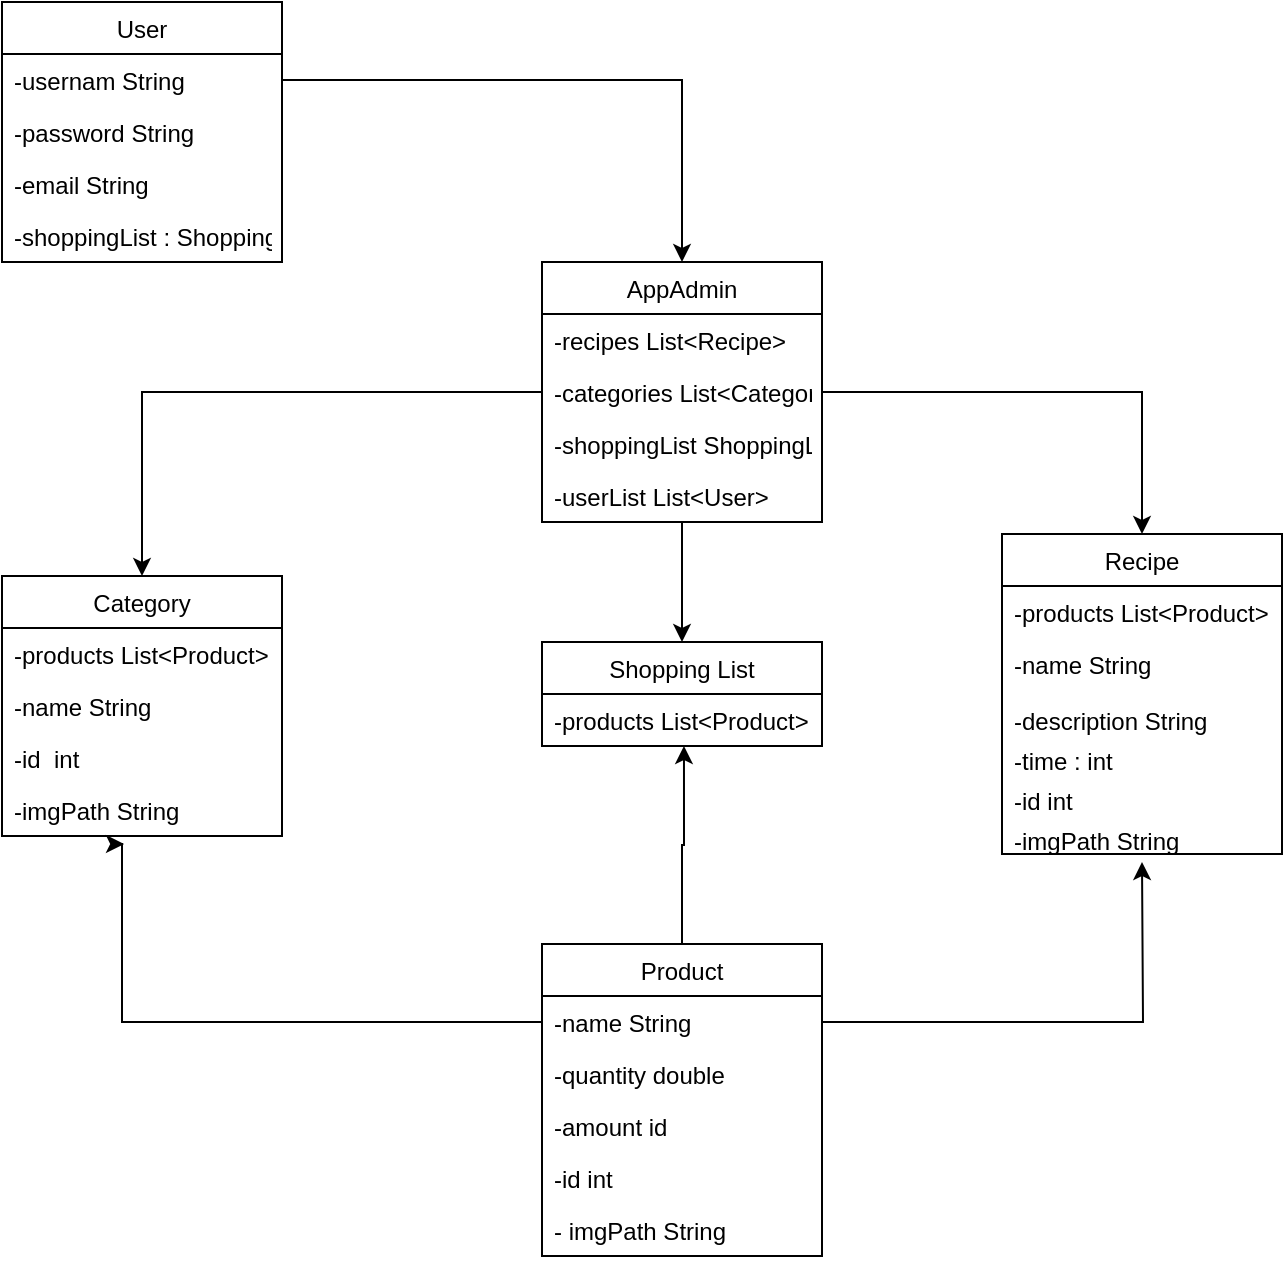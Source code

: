 <mxfile version="13.2.6" type="device"><diagram id="1lvRJ5F9rnUAAtMme_nz" name="Page-1"><mxGraphModel dx="1186" dy="686" grid="1" gridSize="10" guides="1" tooltips="1" connect="1" arrows="1" fold="1" page="1" pageScale="1" pageWidth="850" pageHeight="1100" math="0" shadow="0"><root><mxCell id="0"/><mxCell id="1" parent="0"/><mxCell id="YMyNyFzLzHpSKsjxPgyK-50" value="" style="edgeStyle=orthogonalEdgeStyle;rounded=0;orthogonalLoop=1;jettySize=auto;html=1;entryX=0.5;entryY=0;entryDx=0;entryDy=0;" parent="1" source="YMyNyFzLzHpSKsjxPgyK-29" target="YMyNyFzLzHpSKsjxPgyK-18" edge="1"><mxGeometry relative="1" as="geometry"><mxPoint x="320" y="222" as="targetPoint"/></mxGeometry></mxCell><mxCell id="YMyNyFzLzHpSKsjxPgyK-56" value="" style="edgeStyle=orthogonalEdgeStyle;rounded=0;orthogonalLoop=1;jettySize=auto;html=1;entryX=0.5;entryY=0;entryDx=0;entryDy=0;" parent="1" source="YMyNyFzLzHpSKsjxPgyK-29" target="YMyNyFzLzHpSKsjxPgyK-33" edge="1"><mxGeometry relative="1" as="geometry"><mxPoint x="620" y="222" as="targetPoint"/></mxGeometry></mxCell><mxCell id="YMyNyFzLzHpSKsjxPgyK-66" value="" style="edgeStyle=orthogonalEdgeStyle;rounded=0;orthogonalLoop=1;jettySize=auto;html=1;entryX=0.5;entryY=0;entryDx=0;entryDy=0;" parent="1" source="YMyNyFzLzHpSKsjxPgyK-29" target="YMyNyFzLzHpSKsjxPgyK-22" edge="1"><mxGeometry relative="1" as="geometry"><mxPoint x="470" y="354" as="targetPoint"/></mxGeometry></mxCell><mxCell id="YMyNyFzLzHpSKsjxPgyK-18" value="Category" style="swimlane;fontStyle=0;childLayout=stackLayout;horizontal=1;startSize=26;fillColor=none;horizontalStack=0;resizeParent=1;resizeParentMax=0;resizeLast=0;collapsible=1;marginBottom=0;" parent="1" vertex="1"><mxGeometry x="130" y="327" width="140" height="130" as="geometry"/></mxCell><mxCell id="YMyNyFzLzHpSKsjxPgyK-19" value="-products List&lt;Product&gt;" style="text;strokeColor=none;fillColor=none;align=left;verticalAlign=top;spacingLeft=4;spacingRight=4;overflow=hidden;rotatable=0;points=[[0,0.5],[1,0.5]];portConstraint=eastwest;" parent="YMyNyFzLzHpSKsjxPgyK-18" vertex="1"><mxGeometry y="26" width="140" height="26" as="geometry"/></mxCell><mxCell id="YMyNyFzLzHpSKsjxPgyK-20" value="-name String" style="text;strokeColor=none;fillColor=none;align=left;verticalAlign=top;spacingLeft=4;spacingRight=4;overflow=hidden;rotatable=0;points=[[0,0.5],[1,0.5]];portConstraint=eastwest;" parent="YMyNyFzLzHpSKsjxPgyK-18" vertex="1"><mxGeometry y="52" width="140" height="26" as="geometry"/></mxCell><mxCell id="iNokCSPDobv6-r2x3pAS-1" value="-id  int" style="text;strokeColor=none;fillColor=none;align=left;verticalAlign=top;spacingLeft=4;spacingRight=4;overflow=hidden;rotatable=0;points=[[0,0.5],[1,0.5]];portConstraint=eastwest;" vertex="1" parent="YMyNyFzLzHpSKsjxPgyK-18"><mxGeometry y="78" width="140" height="26" as="geometry"/></mxCell><mxCell id="iNokCSPDobv6-r2x3pAS-2" value="-imgPath String" style="text;strokeColor=none;fillColor=none;align=left;verticalAlign=top;spacingLeft=4;spacingRight=4;overflow=hidden;rotatable=0;points=[[0,0.5],[1,0.5]];portConstraint=eastwest;" vertex="1" parent="YMyNyFzLzHpSKsjxPgyK-18"><mxGeometry y="104" width="140" height="26" as="geometry"/></mxCell><mxCell id="YMyNyFzLzHpSKsjxPgyK-29" value="AppAdmin" style="swimlane;fontStyle=0;childLayout=stackLayout;horizontal=1;startSize=26;fillColor=none;horizontalStack=0;resizeParent=1;resizeParentMax=0;resizeLast=0;collapsible=1;marginBottom=0;" parent="1" vertex="1"><mxGeometry x="400" y="170" width="140" height="130" as="geometry"/></mxCell><mxCell id="YMyNyFzLzHpSKsjxPgyK-30" value="-recipes List&lt;Recipe&gt;" style="text;strokeColor=none;fillColor=none;align=left;verticalAlign=top;spacingLeft=4;spacingRight=4;overflow=hidden;rotatable=0;points=[[0,0.5],[1,0.5]];portConstraint=eastwest;" parent="YMyNyFzLzHpSKsjxPgyK-29" vertex="1"><mxGeometry y="26" width="140" height="26" as="geometry"/></mxCell><mxCell id="YMyNyFzLzHpSKsjxPgyK-31" value="-categories List&lt;Category&gt;" style="text;strokeColor=none;fillColor=none;align=left;verticalAlign=top;spacingLeft=4;spacingRight=4;overflow=hidden;rotatable=0;points=[[0,0.5],[1,0.5]];portConstraint=eastwest;" parent="YMyNyFzLzHpSKsjxPgyK-29" vertex="1"><mxGeometry y="52" width="140" height="26" as="geometry"/></mxCell><mxCell id="YMyNyFzLzHpSKsjxPgyK-32" value="-shoppingList ShoppingList" style="text;strokeColor=none;fillColor=none;align=left;verticalAlign=top;spacingLeft=4;spacingRight=4;overflow=hidden;rotatable=0;points=[[0,0.5],[1,0.5]];portConstraint=eastwest;" parent="YMyNyFzLzHpSKsjxPgyK-29" vertex="1"><mxGeometry y="78" width="140" height="26" as="geometry"/></mxCell><mxCell id="YMyNyFzLzHpSKsjxPgyK-69" value="-userList List&lt;User&gt;" style="text;strokeColor=none;fillColor=none;align=left;verticalAlign=top;spacingLeft=4;spacingRight=4;overflow=hidden;rotatable=0;points=[[0,0.5],[1,0.5]];portConstraint=eastwest;" parent="YMyNyFzLzHpSKsjxPgyK-29" vertex="1"><mxGeometry y="104" width="140" height="26" as="geometry"/></mxCell><mxCell id="YMyNyFzLzHpSKsjxPgyK-33" value="Recipe" style="swimlane;fontStyle=0;childLayout=stackLayout;horizontal=1;startSize=26;fillColor=none;horizontalStack=0;resizeParent=1;resizeParentMax=0;resizeLast=0;collapsible=1;marginBottom=0;" parent="1" vertex="1"><mxGeometry x="630" y="306" width="140" height="160" as="geometry"/></mxCell><mxCell id="YMyNyFzLzHpSKsjxPgyK-34" value="-products List&lt;Product&gt;" style="text;strokeColor=none;fillColor=none;align=left;verticalAlign=top;spacingLeft=4;spacingRight=4;overflow=hidden;rotatable=0;points=[[0,0.5],[1,0.5]];portConstraint=eastwest;" parent="YMyNyFzLzHpSKsjxPgyK-33" vertex="1"><mxGeometry y="26" width="140" height="26" as="geometry"/></mxCell><mxCell id="YMyNyFzLzHpSKsjxPgyK-35" value="-name String" style="text;strokeColor=none;fillColor=none;align=left;verticalAlign=top;spacingLeft=4;spacingRight=4;overflow=hidden;rotatable=0;points=[[0,0.5],[1,0.5]];portConstraint=eastwest;" parent="YMyNyFzLzHpSKsjxPgyK-33" vertex="1"><mxGeometry y="52" width="140" height="28" as="geometry"/></mxCell><mxCell id="YMyNyFzLzHpSKsjxPgyK-36" value="-description String" style="text;strokeColor=none;fillColor=none;align=left;verticalAlign=top;spacingLeft=4;spacingRight=4;overflow=hidden;rotatable=0;points=[[0,0.5],[1,0.5]];portConstraint=eastwest;" parent="YMyNyFzLzHpSKsjxPgyK-33" vertex="1"><mxGeometry y="80" width="140" height="20" as="geometry"/></mxCell><mxCell id="YMyNyFzLzHpSKsjxPgyK-38" value="-time : int" style="text;strokeColor=none;fillColor=none;align=left;verticalAlign=top;spacingLeft=4;spacingRight=4;overflow=hidden;rotatable=0;points=[[0,0.5],[1,0.5]];portConstraint=eastwest;" parent="YMyNyFzLzHpSKsjxPgyK-33" vertex="1"><mxGeometry y="100" width="140" height="20" as="geometry"/></mxCell><mxCell id="iNokCSPDobv6-r2x3pAS-7" value="-id int" style="text;strokeColor=none;fillColor=none;align=left;verticalAlign=top;spacingLeft=4;spacingRight=4;overflow=hidden;rotatable=0;points=[[0,0.5],[1,0.5]];portConstraint=eastwest;" vertex="1" parent="YMyNyFzLzHpSKsjxPgyK-33"><mxGeometry y="120" width="140" height="20" as="geometry"/></mxCell><mxCell id="iNokCSPDobv6-r2x3pAS-8" value="-imgPath String" style="text;strokeColor=none;fillColor=none;align=left;verticalAlign=top;spacingLeft=4;spacingRight=4;overflow=hidden;rotatable=0;points=[[0,0.5],[1,0.5]];portConstraint=eastwest;" vertex="1" parent="YMyNyFzLzHpSKsjxPgyK-33"><mxGeometry y="140" width="140" height="20" as="geometry"/></mxCell><mxCell id="YMyNyFzLzHpSKsjxPgyK-22" value="Shopping List" style="swimlane;fontStyle=0;childLayout=stackLayout;horizontal=1;startSize=26;fillColor=none;horizontalStack=0;resizeParent=1;resizeParentMax=0;resizeLast=0;collapsible=1;marginBottom=0;" parent="1" vertex="1"><mxGeometry x="400" y="360" width="140" height="52" as="geometry"/></mxCell><mxCell id="YMyNyFzLzHpSKsjxPgyK-23" value="-products List&lt;Product&gt;" style="text;strokeColor=none;fillColor=none;align=left;verticalAlign=top;spacingLeft=4;spacingRight=4;overflow=hidden;rotatable=0;points=[[0,0.5],[1,0.5]];portConstraint=eastwest;" parent="YMyNyFzLzHpSKsjxPgyK-22" vertex="1"><mxGeometry y="26" width="140" height="26" as="geometry"/></mxCell><mxCell id="YMyNyFzLzHpSKsjxPgyK-1" value="User" style="swimlane;fontStyle=0;childLayout=stackLayout;horizontal=1;startSize=26;fillColor=none;horizontalStack=0;resizeParent=1;resizeParentMax=0;resizeLast=0;collapsible=1;marginBottom=0;" parent="1" vertex="1"><mxGeometry x="130" y="40" width="140" height="130" as="geometry"/></mxCell><mxCell id="YMyNyFzLzHpSKsjxPgyK-2" value="-usernam String" style="text;strokeColor=none;fillColor=none;align=left;verticalAlign=top;spacingLeft=4;spacingRight=4;overflow=hidden;rotatable=0;points=[[0,0.5],[1,0.5]];portConstraint=eastwest;" parent="YMyNyFzLzHpSKsjxPgyK-1" vertex="1"><mxGeometry y="26" width="140" height="26" as="geometry"/></mxCell><mxCell id="YMyNyFzLzHpSKsjxPgyK-3" value="-password String" style="text;strokeColor=none;fillColor=none;align=left;verticalAlign=top;spacingLeft=4;spacingRight=4;overflow=hidden;rotatable=0;points=[[0,0.5],[1,0.5]];portConstraint=eastwest;" parent="YMyNyFzLzHpSKsjxPgyK-1" vertex="1"><mxGeometry y="52" width="140" height="26" as="geometry"/></mxCell><mxCell id="iNokCSPDobv6-r2x3pAS-9" value="-email String" style="text;strokeColor=none;fillColor=none;align=left;verticalAlign=top;spacingLeft=4;spacingRight=4;overflow=hidden;rotatable=0;points=[[0,0.5],[1,0.5]];portConstraint=eastwest;" vertex="1" parent="YMyNyFzLzHpSKsjxPgyK-1"><mxGeometry y="78" width="140" height="26" as="geometry"/></mxCell><mxCell id="iNokCSPDobv6-r2x3pAS-10" value="-shoppingList : ShoppingList" style="text;strokeColor=none;fillColor=none;align=left;verticalAlign=top;spacingLeft=4;spacingRight=4;overflow=hidden;rotatable=0;points=[[0,0.5],[1,0.5]];portConstraint=eastwest;" vertex="1" parent="YMyNyFzLzHpSKsjxPgyK-1"><mxGeometry y="104" width="140" height="26" as="geometry"/></mxCell><mxCell id="YMyNyFzLzHpSKsjxPgyK-68" style="edgeStyle=orthogonalEdgeStyle;rounded=0;orthogonalLoop=1;jettySize=auto;html=1;" parent="1" source="YMyNyFzLzHpSKsjxPgyK-2" target="YMyNyFzLzHpSKsjxPgyK-29" edge="1"><mxGeometry relative="1" as="geometry"/></mxCell><mxCell id="YMyNyFzLzHpSKsjxPgyK-71" style="edgeStyle=orthogonalEdgeStyle;rounded=0;orthogonalLoop=1;jettySize=auto;html=1;entryX=0.507;entryY=1;entryDx=0;entryDy=0;entryPerimeter=0;" parent="1" source="YMyNyFzLzHpSKsjxPgyK-5" target="YMyNyFzLzHpSKsjxPgyK-23" edge="1"><mxGeometry relative="1" as="geometry"><mxPoint x="470" y="420" as="targetPoint"/></mxGeometry></mxCell><mxCell id="YMyNyFzLzHpSKsjxPgyK-72" style="edgeStyle=orthogonalEdgeStyle;rounded=0;orthogonalLoop=1;jettySize=auto;html=1;" parent="1" source="YMyNyFzLzHpSKsjxPgyK-6" edge="1"><mxGeometry relative="1" as="geometry"><mxPoint x="700" y="470" as="targetPoint"/></mxGeometry></mxCell><mxCell id="iNokCSPDobv6-r2x3pAS-3" style="edgeStyle=orthogonalEdgeStyle;rounded=0;orthogonalLoop=1;jettySize=auto;html=1;entryX=0.436;entryY=1.154;entryDx=0;entryDy=0;entryPerimeter=0;" edge="1" parent="1" source="YMyNyFzLzHpSKsjxPgyK-5" target="iNokCSPDobv6-r2x3pAS-2"><mxGeometry relative="1" as="geometry"><mxPoint x="190" y="470" as="targetPoint"/><Array as="points"><mxPoint x="190" y="550"/></Array></mxGeometry></mxCell><mxCell id="YMyNyFzLzHpSKsjxPgyK-5" value="Product" style="swimlane;fontStyle=0;childLayout=stackLayout;horizontal=1;startSize=26;fillColor=none;horizontalStack=0;resizeParent=1;resizeParentMax=0;resizeLast=0;collapsible=1;marginBottom=0;" parent="1" vertex="1"><mxGeometry x="400" y="511" width="140" height="156" as="geometry"/></mxCell><mxCell id="YMyNyFzLzHpSKsjxPgyK-6" value="-name String" style="text;strokeColor=none;fillColor=none;align=left;verticalAlign=top;spacingLeft=4;spacingRight=4;overflow=hidden;rotatable=0;points=[[0,0.5],[1,0.5]];portConstraint=eastwest;" parent="YMyNyFzLzHpSKsjxPgyK-5" vertex="1"><mxGeometry y="26" width="140" height="26" as="geometry"/></mxCell><mxCell id="YMyNyFzLzHpSKsjxPgyK-8" value="-quantity double" style="text;strokeColor=none;fillColor=none;align=left;verticalAlign=top;spacingLeft=4;spacingRight=4;overflow=hidden;rotatable=0;points=[[0,0.5],[1,0.5]];portConstraint=eastwest;" parent="YMyNyFzLzHpSKsjxPgyK-5" vertex="1"><mxGeometry y="52" width="140" height="26" as="geometry"/></mxCell><mxCell id="iNokCSPDobv6-r2x3pAS-4" value="-amount id" style="text;strokeColor=none;fillColor=none;align=left;verticalAlign=top;spacingLeft=4;spacingRight=4;overflow=hidden;rotatable=0;points=[[0,0.5],[1,0.5]];portConstraint=eastwest;" vertex="1" parent="YMyNyFzLzHpSKsjxPgyK-5"><mxGeometry y="78" width="140" height="26" as="geometry"/></mxCell><mxCell id="iNokCSPDobv6-r2x3pAS-5" value="-id int" style="text;strokeColor=none;fillColor=none;align=left;verticalAlign=top;spacingLeft=4;spacingRight=4;overflow=hidden;rotatable=0;points=[[0,0.5],[1,0.5]];portConstraint=eastwest;" vertex="1" parent="YMyNyFzLzHpSKsjxPgyK-5"><mxGeometry y="104" width="140" height="26" as="geometry"/></mxCell><mxCell id="iNokCSPDobv6-r2x3pAS-6" value="- imgPath String" style="text;strokeColor=none;fillColor=none;align=left;verticalAlign=top;spacingLeft=4;spacingRight=4;overflow=hidden;rotatable=0;points=[[0,0.5],[1,0.5]];portConstraint=eastwest;" vertex="1" parent="YMyNyFzLzHpSKsjxPgyK-5"><mxGeometry y="130" width="140" height="26" as="geometry"/></mxCell></root></mxGraphModel></diagram></mxfile>